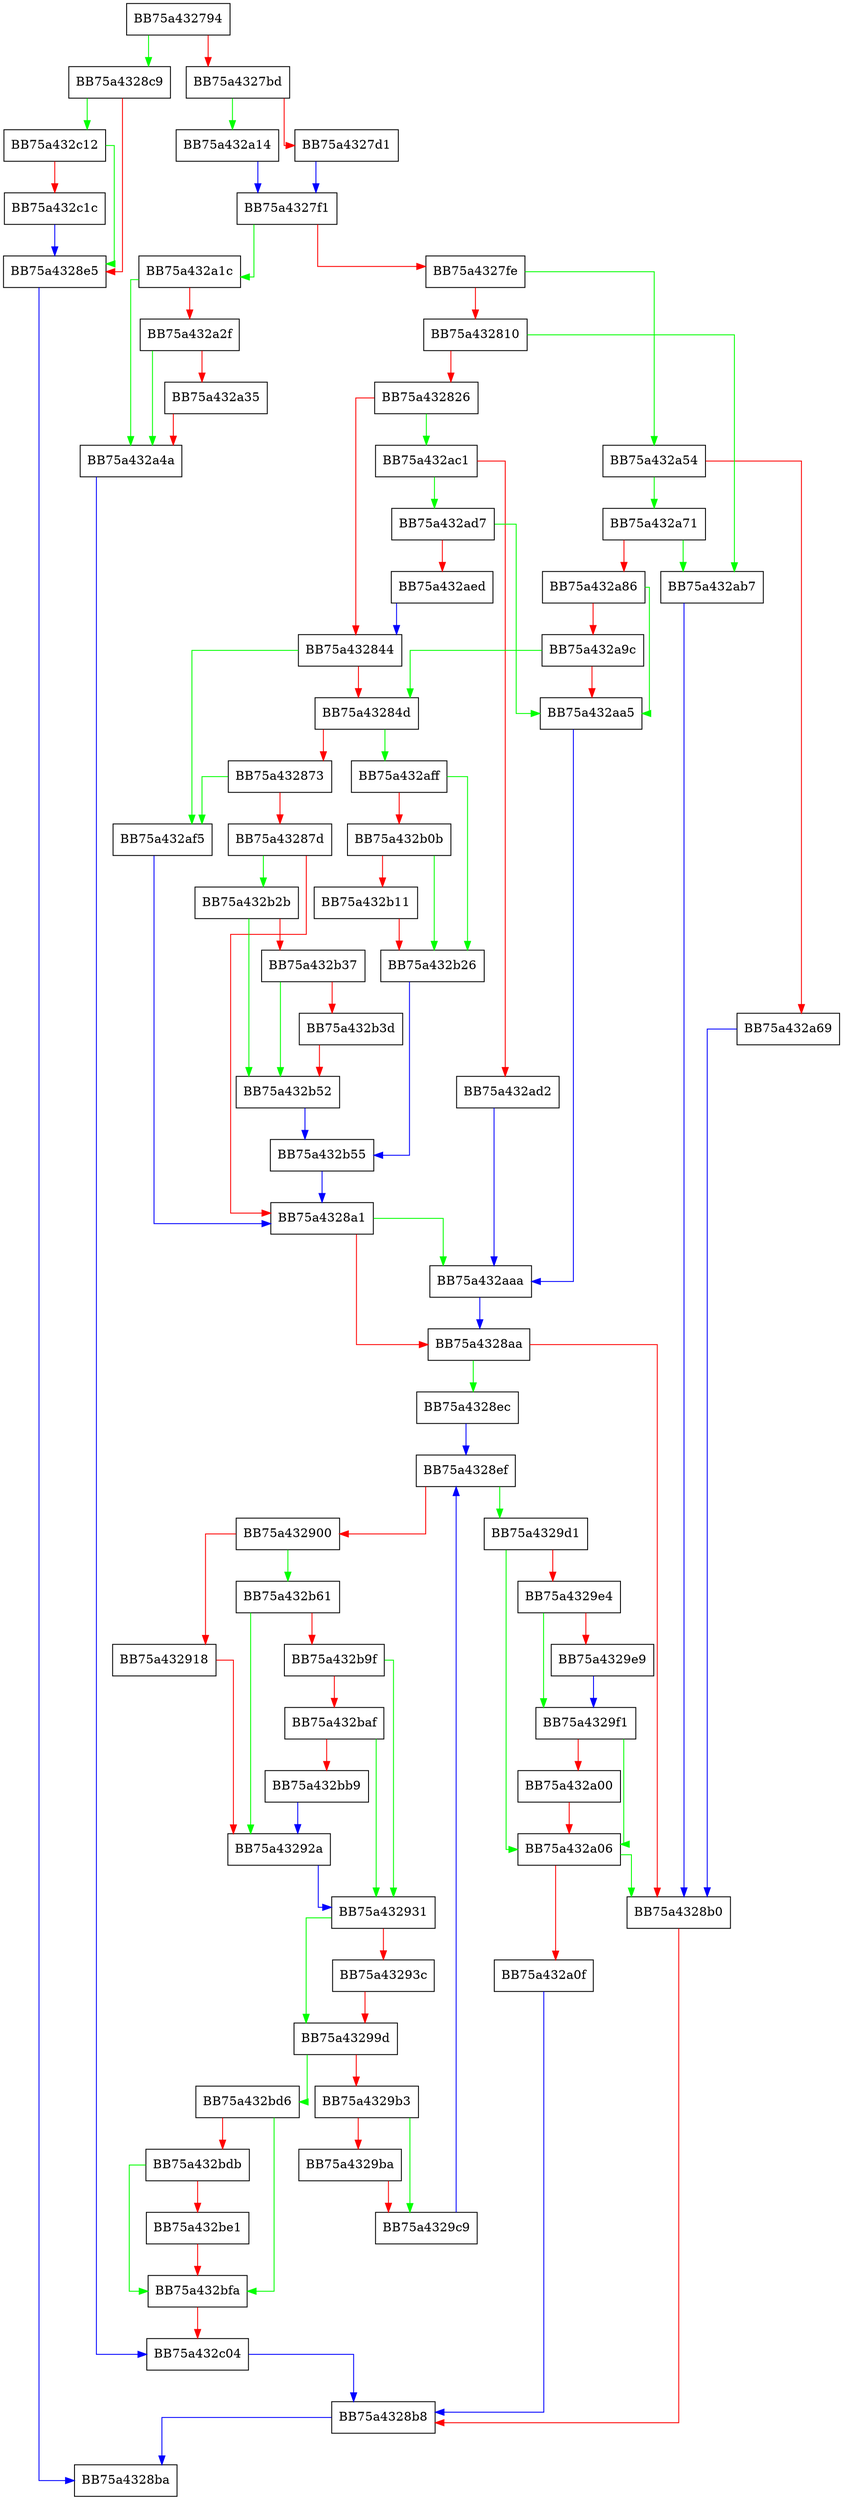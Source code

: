 digraph CreateGlobalEnvrDB {
  node [shape="box"];
  graph [splines=ortho];
  BB75a432794 -> BB75a4328c9 [color="green"];
  BB75a432794 -> BB75a4327bd [color="red"];
  BB75a4327bd -> BB75a432a14 [color="green"];
  BB75a4327bd -> BB75a4327d1 [color="red"];
  BB75a4327d1 -> BB75a4327f1 [color="blue"];
  BB75a4327f1 -> BB75a432a1c [color="green"];
  BB75a4327f1 -> BB75a4327fe [color="red"];
  BB75a4327fe -> BB75a432a54 [color="green"];
  BB75a4327fe -> BB75a432810 [color="red"];
  BB75a432810 -> BB75a432ab7 [color="green"];
  BB75a432810 -> BB75a432826 [color="red"];
  BB75a432826 -> BB75a432ac1 [color="green"];
  BB75a432826 -> BB75a432844 [color="red"];
  BB75a432844 -> BB75a432af5 [color="green"];
  BB75a432844 -> BB75a43284d [color="red"];
  BB75a43284d -> BB75a432aff [color="green"];
  BB75a43284d -> BB75a432873 [color="red"];
  BB75a432873 -> BB75a432af5 [color="green"];
  BB75a432873 -> BB75a43287d [color="red"];
  BB75a43287d -> BB75a432b2b [color="green"];
  BB75a43287d -> BB75a4328a1 [color="red"];
  BB75a4328a1 -> BB75a432aaa [color="green"];
  BB75a4328a1 -> BB75a4328aa [color="red"];
  BB75a4328aa -> BB75a4328ec [color="green"];
  BB75a4328aa -> BB75a4328b0 [color="red"];
  BB75a4328b0 -> BB75a4328b8 [color="red"];
  BB75a4328b8 -> BB75a4328ba [color="blue"];
  BB75a4328c9 -> BB75a432c12 [color="green"];
  BB75a4328c9 -> BB75a4328e5 [color="red"];
  BB75a4328e5 -> BB75a4328ba [color="blue"];
  BB75a4328ec -> BB75a4328ef [color="blue"];
  BB75a4328ef -> BB75a4329d1 [color="green"];
  BB75a4328ef -> BB75a432900 [color="red"];
  BB75a432900 -> BB75a432b61 [color="green"];
  BB75a432900 -> BB75a432918 [color="red"];
  BB75a432918 -> BB75a43292a [color="red"];
  BB75a43292a -> BB75a432931 [color="blue"];
  BB75a432931 -> BB75a43299d [color="green"];
  BB75a432931 -> BB75a43293c [color="red"];
  BB75a43293c -> BB75a43299d [color="red"];
  BB75a43299d -> BB75a432bd6 [color="green"];
  BB75a43299d -> BB75a4329b3 [color="red"];
  BB75a4329b3 -> BB75a4329c9 [color="green"];
  BB75a4329b3 -> BB75a4329ba [color="red"];
  BB75a4329ba -> BB75a4329c9 [color="red"];
  BB75a4329c9 -> BB75a4328ef [color="blue"];
  BB75a4329d1 -> BB75a432a06 [color="green"];
  BB75a4329d1 -> BB75a4329e4 [color="red"];
  BB75a4329e4 -> BB75a4329f1 [color="green"];
  BB75a4329e4 -> BB75a4329e9 [color="red"];
  BB75a4329e9 -> BB75a4329f1 [color="blue"];
  BB75a4329f1 -> BB75a432a06 [color="green"];
  BB75a4329f1 -> BB75a432a00 [color="red"];
  BB75a432a00 -> BB75a432a06 [color="red"];
  BB75a432a06 -> BB75a4328b0 [color="green"];
  BB75a432a06 -> BB75a432a0f [color="red"];
  BB75a432a0f -> BB75a4328b8 [color="blue"];
  BB75a432a14 -> BB75a4327f1 [color="blue"];
  BB75a432a1c -> BB75a432a4a [color="green"];
  BB75a432a1c -> BB75a432a2f [color="red"];
  BB75a432a2f -> BB75a432a4a [color="green"];
  BB75a432a2f -> BB75a432a35 [color="red"];
  BB75a432a35 -> BB75a432a4a [color="red"];
  BB75a432a4a -> BB75a432c04 [color="blue"];
  BB75a432a54 -> BB75a432a71 [color="green"];
  BB75a432a54 -> BB75a432a69 [color="red"];
  BB75a432a69 -> BB75a4328b0 [color="blue"];
  BB75a432a71 -> BB75a432ab7 [color="green"];
  BB75a432a71 -> BB75a432a86 [color="red"];
  BB75a432a86 -> BB75a432aa5 [color="green"];
  BB75a432a86 -> BB75a432a9c [color="red"];
  BB75a432a9c -> BB75a43284d [color="green"];
  BB75a432a9c -> BB75a432aa5 [color="red"];
  BB75a432aa5 -> BB75a432aaa [color="blue"];
  BB75a432aaa -> BB75a4328aa [color="blue"];
  BB75a432ab7 -> BB75a4328b0 [color="blue"];
  BB75a432ac1 -> BB75a432ad7 [color="green"];
  BB75a432ac1 -> BB75a432ad2 [color="red"];
  BB75a432ad2 -> BB75a432aaa [color="blue"];
  BB75a432ad7 -> BB75a432aa5 [color="green"];
  BB75a432ad7 -> BB75a432aed [color="red"];
  BB75a432aed -> BB75a432844 [color="blue"];
  BB75a432af5 -> BB75a4328a1 [color="blue"];
  BB75a432aff -> BB75a432b26 [color="green"];
  BB75a432aff -> BB75a432b0b [color="red"];
  BB75a432b0b -> BB75a432b26 [color="green"];
  BB75a432b0b -> BB75a432b11 [color="red"];
  BB75a432b11 -> BB75a432b26 [color="red"];
  BB75a432b26 -> BB75a432b55 [color="blue"];
  BB75a432b2b -> BB75a432b52 [color="green"];
  BB75a432b2b -> BB75a432b37 [color="red"];
  BB75a432b37 -> BB75a432b52 [color="green"];
  BB75a432b37 -> BB75a432b3d [color="red"];
  BB75a432b3d -> BB75a432b52 [color="red"];
  BB75a432b52 -> BB75a432b55 [color="blue"];
  BB75a432b55 -> BB75a4328a1 [color="blue"];
  BB75a432b61 -> BB75a43292a [color="green"];
  BB75a432b61 -> BB75a432b9f [color="red"];
  BB75a432b9f -> BB75a432931 [color="green"];
  BB75a432b9f -> BB75a432baf [color="red"];
  BB75a432baf -> BB75a432931 [color="green"];
  BB75a432baf -> BB75a432bb9 [color="red"];
  BB75a432bb9 -> BB75a43292a [color="blue"];
  BB75a432bd6 -> BB75a432bfa [color="green"];
  BB75a432bd6 -> BB75a432bdb [color="red"];
  BB75a432bdb -> BB75a432bfa [color="green"];
  BB75a432bdb -> BB75a432be1 [color="red"];
  BB75a432be1 -> BB75a432bfa [color="red"];
  BB75a432bfa -> BB75a432c04 [color="red"];
  BB75a432c04 -> BB75a4328b8 [color="blue"];
  BB75a432c12 -> BB75a4328e5 [color="green"];
  BB75a432c12 -> BB75a432c1c [color="red"];
  BB75a432c1c -> BB75a4328e5 [color="blue"];
}